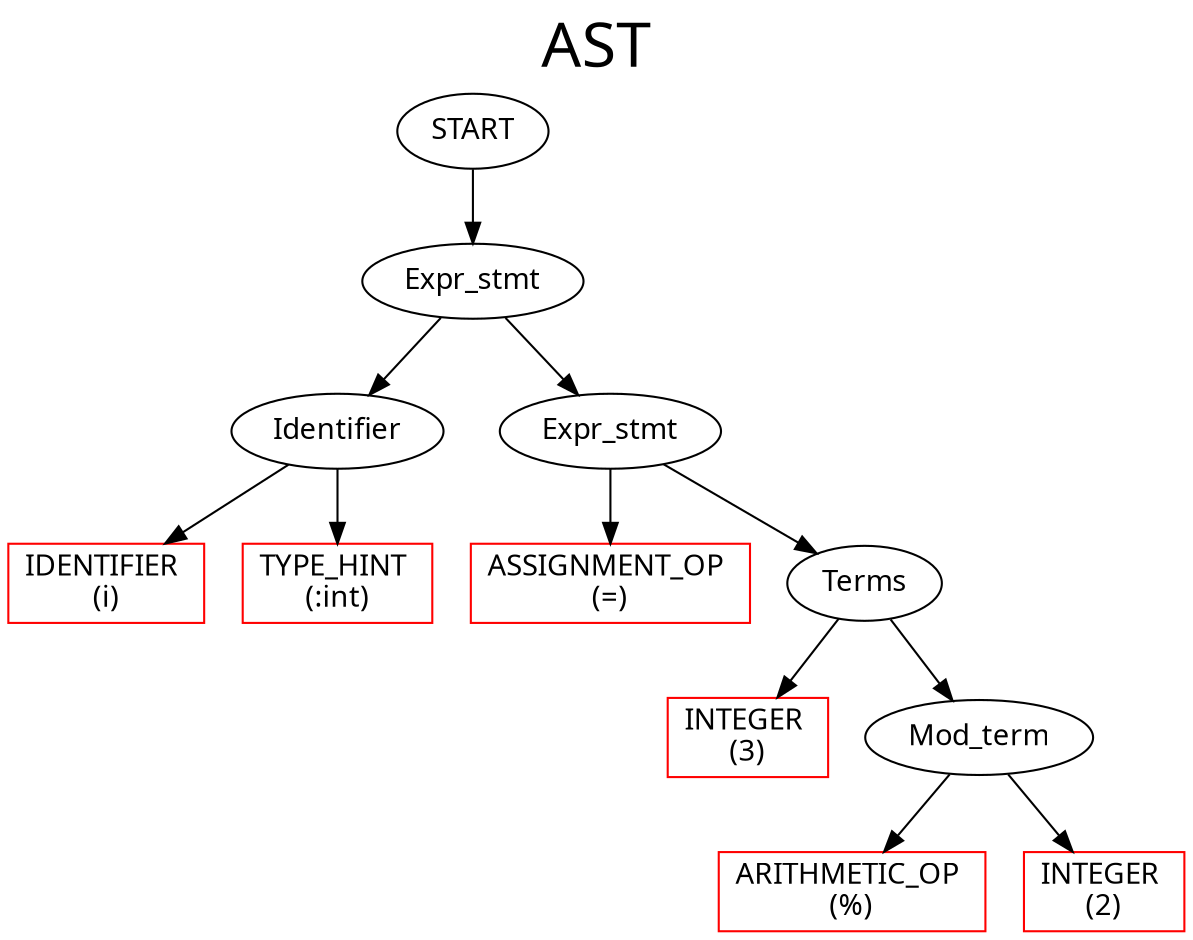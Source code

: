 digraph G{

label     = "AST"
fontname  = "Cascadia code"
fontsize  = 30
labelloc  = t

node   [ fontname="Cascadia code" ]
	34		[ style = solid label = "START"  ];
	34 -> 31
	31		[ style = solid label = "Expr_stmt"  ];
	31 -> 2
	2		[ style = solid label = "Identifier"  ];
	2 -> 0
	0		[ style = solid label = "IDENTIFIER 
(i)" color = red shape = rectangle ];
	2 -> 1
	1		[ style = solid label = "TYPE_HINT 
(:int)" color = red shape = rectangle ];
	31 -> 30
	30		[ style = solid label = "Expr_stmt"  ];
	30 -> 3
	3		[ style = solid label = "ASSIGNMENT_OP 
(=)" color = red shape = rectangle ];
	30 -> 21
	21		[ style = solid label = "Terms"  ];
	21 -> 14
	14		[ style = solid label = "INTEGER 
(3)" color = red shape = rectangle ];
	21 -> 19
	19		[ style = solid label = "Mod_term"  ];
	19 -> 15
	15		[ style = solid label = "ARITHMETIC_OP 
(%)" color = red shape = rectangle ];
	19 -> 17
	17		[ style = solid label = "INTEGER 
(2)" color = red shape = rectangle ];
}